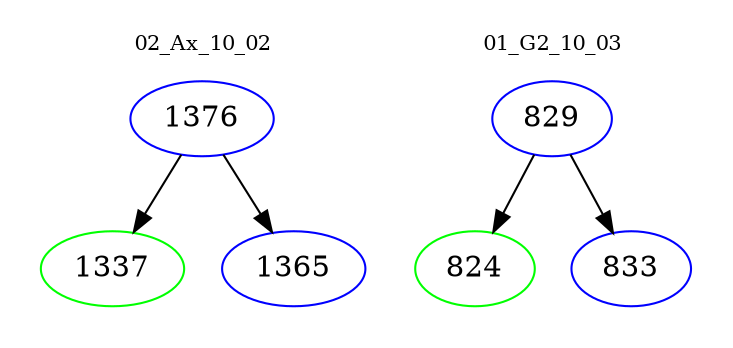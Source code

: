 digraph{
subgraph cluster_0 {
color = white
label = "02_Ax_10_02";
fontsize=10;
T0_1376 [label="1376", color="blue"]
T0_1376 -> T0_1337 [color="black"]
T0_1337 [label="1337", color="green"]
T0_1376 -> T0_1365 [color="black"]
T0_1365 [label="1365", color="blue"]
}
subgraph cluster_1 {
color = white
label = "01_G2_10_03";
fontsize=10;
T1_829 [label="829", color="blue"]
T1_829 -> T1_824 [color="black"]
T1_824 [label="824", color="green"]
T1_829 -> T1_833 [color="black"]
T1_833 [label="833", color="blue"]
}
}

